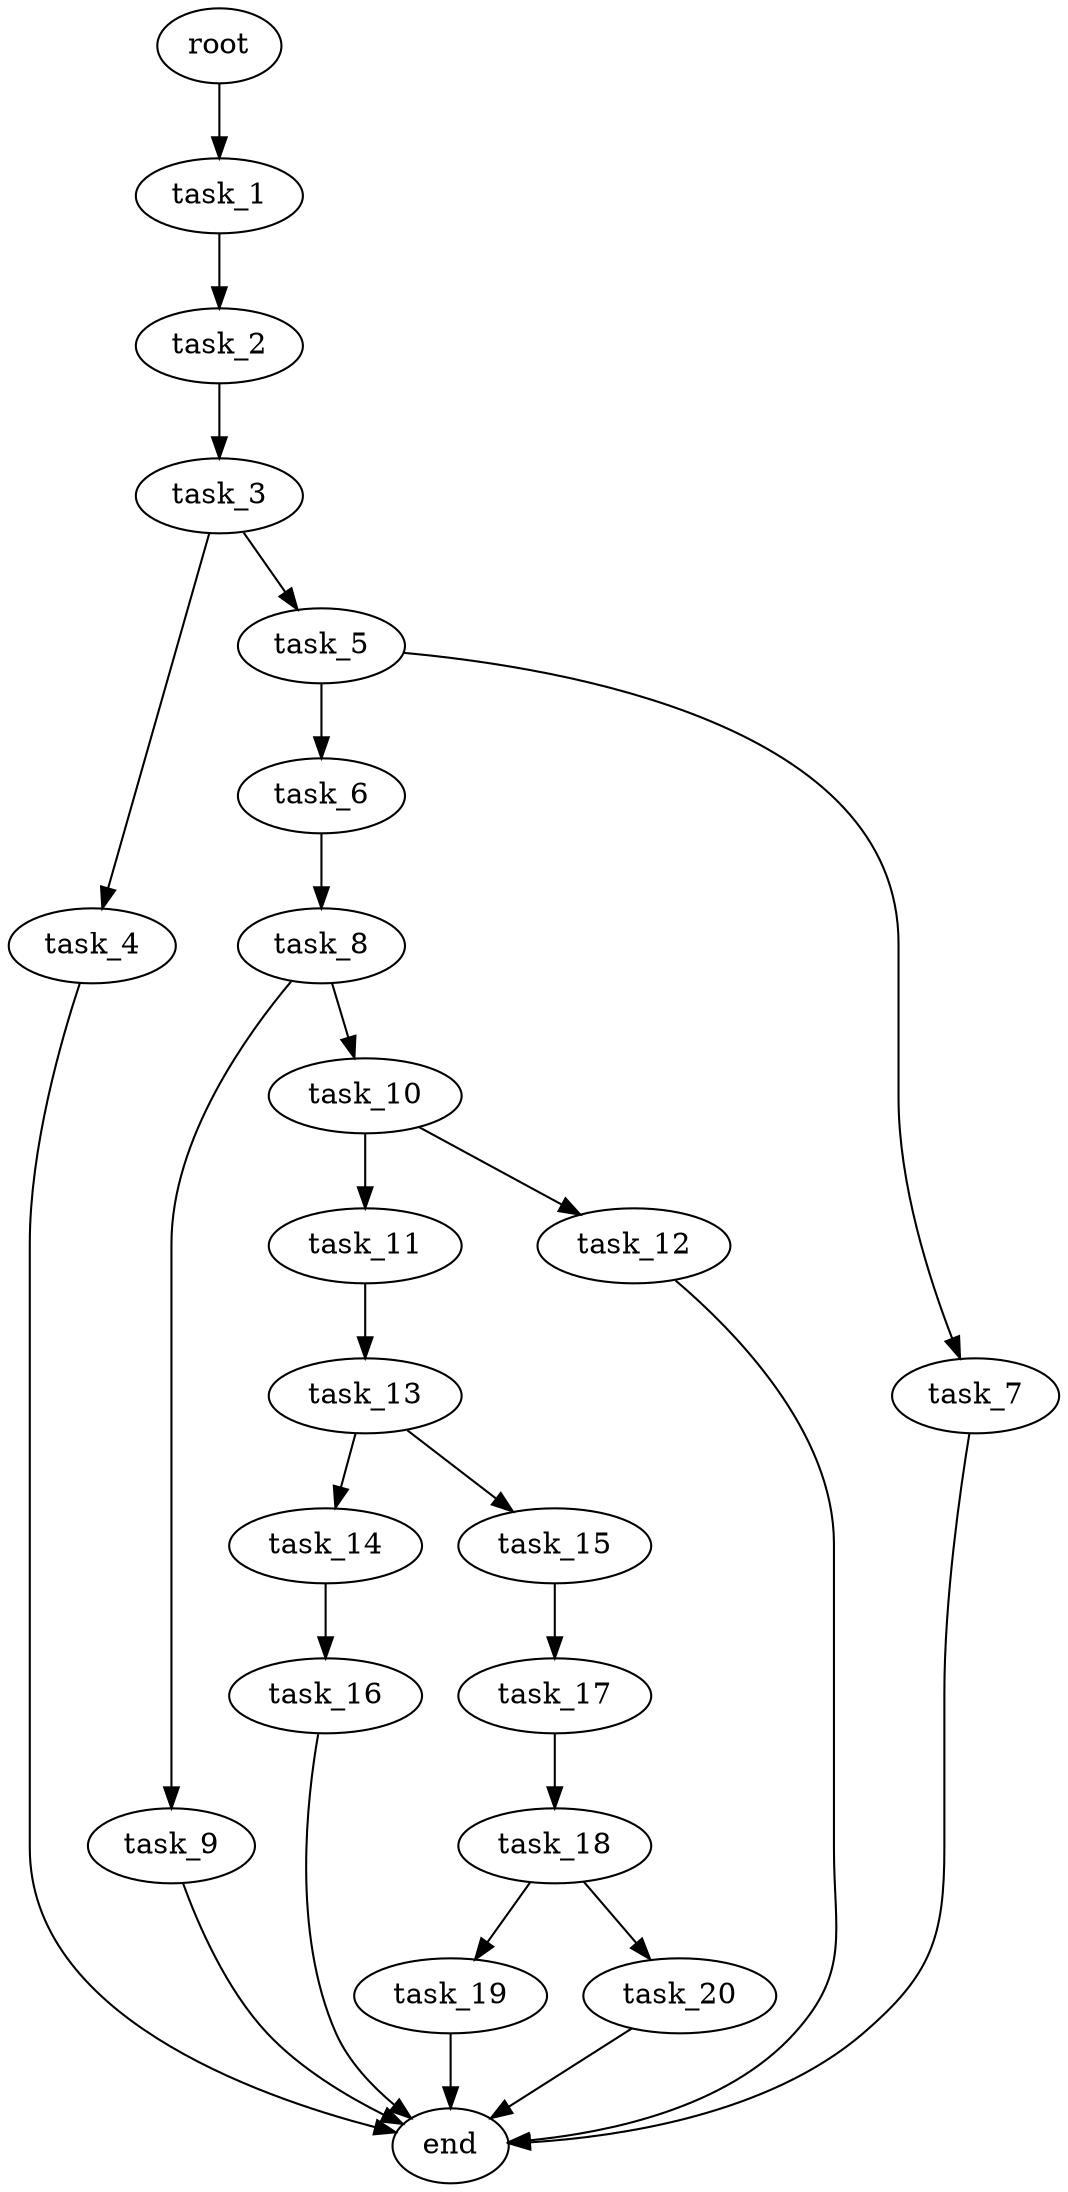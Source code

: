 digraph G {
  root [size="0.000000e+00"];
  task_1 [size="5.614120e+10"];
  task_2 [size="2.628153e+10"];
  task_3 [size="5.846275e+10"];
  task_4 [size="8.978331e+10"];
  task_5 [size="3.994606e+10"];
  task_6 [size="2.193988e+10"];
  task_7 [size="9.975379e+10"];
  task_8 [size="5.095753e+10"];
  task_9 [size="9.100032e+09"];
  task_10 [size="4.721166e+09"];
  task_11 [size="1.097382e+10"];
  task_12 [size="6.274833e+10"];
  task_13 [size="7.921002e+10"];
  task_14 [size="4.222178e+10"];
  task_15 [size="6.362135e+09"];
  task_16 [size="3.816811e+10"];
  task_17 [size="9.961218e+10"];
  task_18 [size="5.291614e+10"];
  task_19 [size="9.710813e+10"];
  task_20 [size="8.607936e+10"];
  end [size="0.000000e+00"];

  root -> task_1 [size="1.000000e-12"];
  task_1 -> task_2 [size="2.628153e+08"];
  task_2 -> task_3 [size="5.846275e+08"];
  task_3 -> task_4 [size="8.978331e+08"];
  task_3 -> task_5 [size="3.994606e+08"];
  task_4 -> end [size="1.000000e-12"];
  task_5 -> task_6 [size="2.193988e+08"];
  task_5 -> task_7 [size="9.975379e+08"];
  task_6 -> task_8 [size="5.095753e+08"];
  task_7 -> end [size="1.000000e-12"];
  task_8 -> task_9 [size="9.100032e+07"];
  task_8 -> task_10 [size="4.721166e+07"];
  task_9 -> end [size="1.000000e-12"];
  task_10 -> task_11 [size="1.097382e+08"];
  task_10 -> task_12 [size="6.274833e+08"];
  task_11 -> task_13 [size="7.921002e+08"];
  task_12 -> end [size="1.000000e-12"];
  task_13 -> task_14 [size="4.222178e+08"];
  task_13 -> task_15 [size="6.362135e+07"];
  task_14 -> task_16 [size="3.816811e+08"];
  task_15 -> task_17 [size="9.961218e+08"];
  task_16 -> end [size="1.000000e-12"];
  task_17 -> task_18 [size="5.291614e+08"];
  task_18 -> task_19 [size="9.710813e+08"];
  task_18 -> task_20 [size="8.607936e+08"];
  task_19 -> end [size="1.000000e-12"];
  task_20 -> end [size="1.000000e-12"];
}
